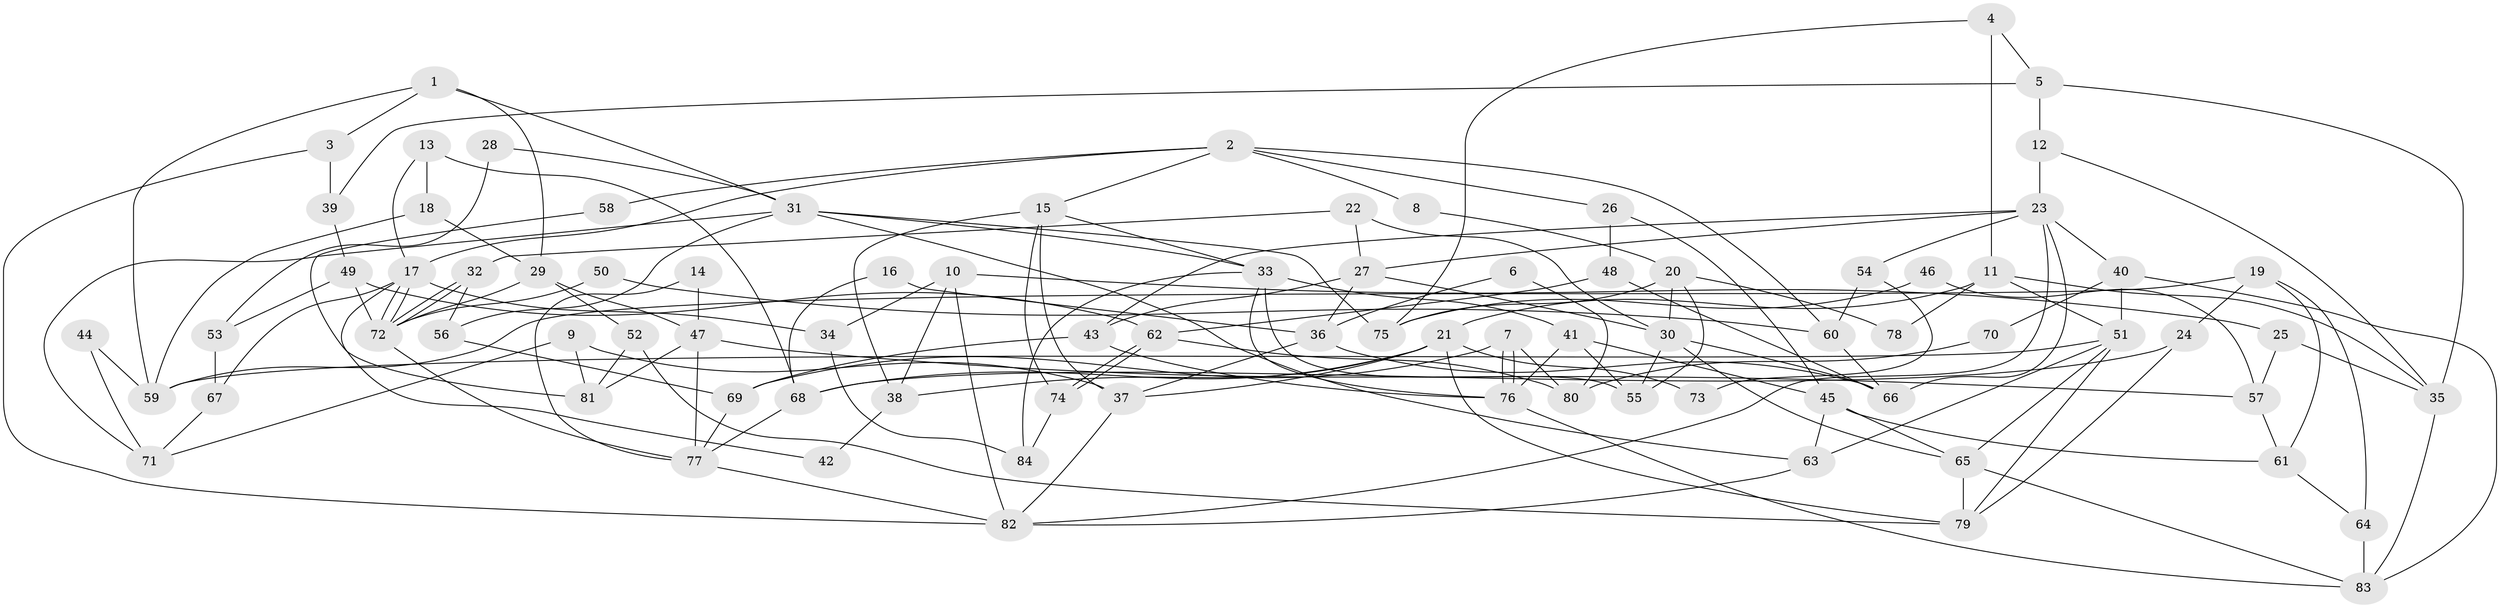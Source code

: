// coarse degree distribution, {4: 0.34, 6: 0.12, 3: 0.14, 7: 0.06, 12: 0.02, 2: 0.16, 5: 0.14, 13: 0.02}
// Generated by graph-tools (version 1.1) at 2025/55/03/04/25 21:55:22]
// undirected, 84 vertices, 168 edges
graph export_dot {
graph [start="1"]
  node [color=gray90,style=filled];
  1;
  2;
  3;
  4;
  5;
  6;
  7;
  8;
  9;
  10;
  11;
  12;
  13;
  14;
  15;
  16;
  17;
  18;
  19;
  20;
  21;
  22;
  23;
  24;
  25;
  26;
  27;
  28;
  29;
  30;
  31;
  32;
  33;
  34;
  35;
  36;
  37;
  38;
  39;
  40;
  41;
  42;
  43;
  44;
  45;
  46;
  47;
  48;
  49;
  50;
  51;
  52;
  53;
  54;
  55;
  56;
  57;
  58;
  59;
  60;
  61;
  62;
  63;
  64;
  65;
  66;
  67;
  68;
  69;
  70;
  71;
  72;
  73;
  74;
  75;
  76;
  77;
  78;
  79;
  80;
  81;
  82;
  83;
  84;
  1 -- 59;
  1 -- 3;
  1 -- 29;
  1 -- 31;
  2 -- 15;
  2 -- 17;
  2 -- 8;
  2 -- 26;
  2 -- 58;
  2 -- 60;
  3 -- 39;
  3 -- 82;
  4 -- 75;
  4 -- 11;
  4 -- 5;
  5 -- 12;
  5 -- 35;
  5 -- 39;
  6 -- 80;
  6 -- 36;
  7 -- 69;
  7 -- 76;
  7 -- 76;
  7 -- 80;
  8 -- 20;
  9 -- 37;
  9 -- 81;
  9 -- 71;
  10 -- 82;
  10 -- 38;
  10 -- 25;
  10 -- 34;
  11 -- 21;
  11 -- 35;
  11 -- 51;
  11 -- 78;
  12 -- 35;
  12 -- 23;
  13 -- 17;
  13 -- 18;
  13 -- 68;
  14 -- 77;
  14 -- 47;
  15 -- 33;
  15 -- 37;
  15 -- 38;
  15 -- 74;
  16 -- 68;
  16 -- 36;
  17 -- 34;
  17 -- 72;
  17 -- 72;
  17 -- 42;
  17 -- 67;
  18 -- 29;
  18 -- 59;
  19 -- 24;
  19 -- 61;
  19 -- 59;
  19 -- 64;
  20 -- 55;
  20 -- 30;
  20 -- 75;
  20 -- 78;
  21 -- 37;
  21 -- 68;
  21 -- 38;
  21 -- 73;
  21 -- 79;
  22 -- 32;
  22 -- 27;
  22 -- 30;
  23 -- 40;
  23 -- 82;
  23 -- 27;
  23 -- 43;
  23 -- 54;
  23 -- 66;
  24 -- 79;
  24 -- 68;
  25 -- 35;
  25 -- 57;
  26 -- 45;
  26 -- 48;
  27 -- 43;
  27 -- 30;
  27 -- 36;
  28 -- 53;
  28 -- 31;
  29 -- 72;
  29 -- 47;
  29 -- 52;
  30 -- 55;
  30 -- 65;
  30 -- 66;
  31 -- 33;
  31 -- 56;
  31 -- 63;
  31 -- 71;
  31 -- 75;
  32 -- 56;
  32 -- 72;
  32 -- 72;
  33 -- 41;
  33 -- 55;
  33 -- 76;
  33 -- 84;
  34 -- 84;
  35 -- 83;
  36 -- 66;
  36 -- 37;
  37 -- 82;
  38 -- 42;
  39 -- 49;
  40 -- 51;
  40 -- 83;
  40 -- 70;
  41 -- 45;
  41 -- 76;
  41 -- 55;
  43 -- 76;
  43 -- 69;
  44 -- 71;
  44 -- 59;
  45 -- 63;
  45 -- 65;
  45 -- 61;
  46 -- 75;
  46 -- 57;
  47 -- 57;
  47 -- 77;
  47 -- 81;
  48 -- 66;
  48 -- 62;
  49 -- 72;
  49 -- 62;
  49 -- 53;
  50 -- 72;
  50 -- 60;
  51 -- 79;
  51 -- 59;
  51 -- 63;
  51 -- 65;
  52 -- 79;
  52 -- 81;
  53 -- 67;
  54 -- 60;
  54 -- 73;
  56 -- 69;
  57 -- 61;
  58 -- 81;
  60 -- 66;
  61 -- 64;
  62 -- 74;
  62 -- 74;
  62 -- 80;
  63 -- 82;
  64 -- 83;
  65 -- 79;
  65 -- 83;
  67 -- 71;
  68 -- 77;
  69 -- 77;
  70 -- 80;
  72 -- 77;
  74 -- 84;
  76 -- 83;
  77 -- 82;
}
